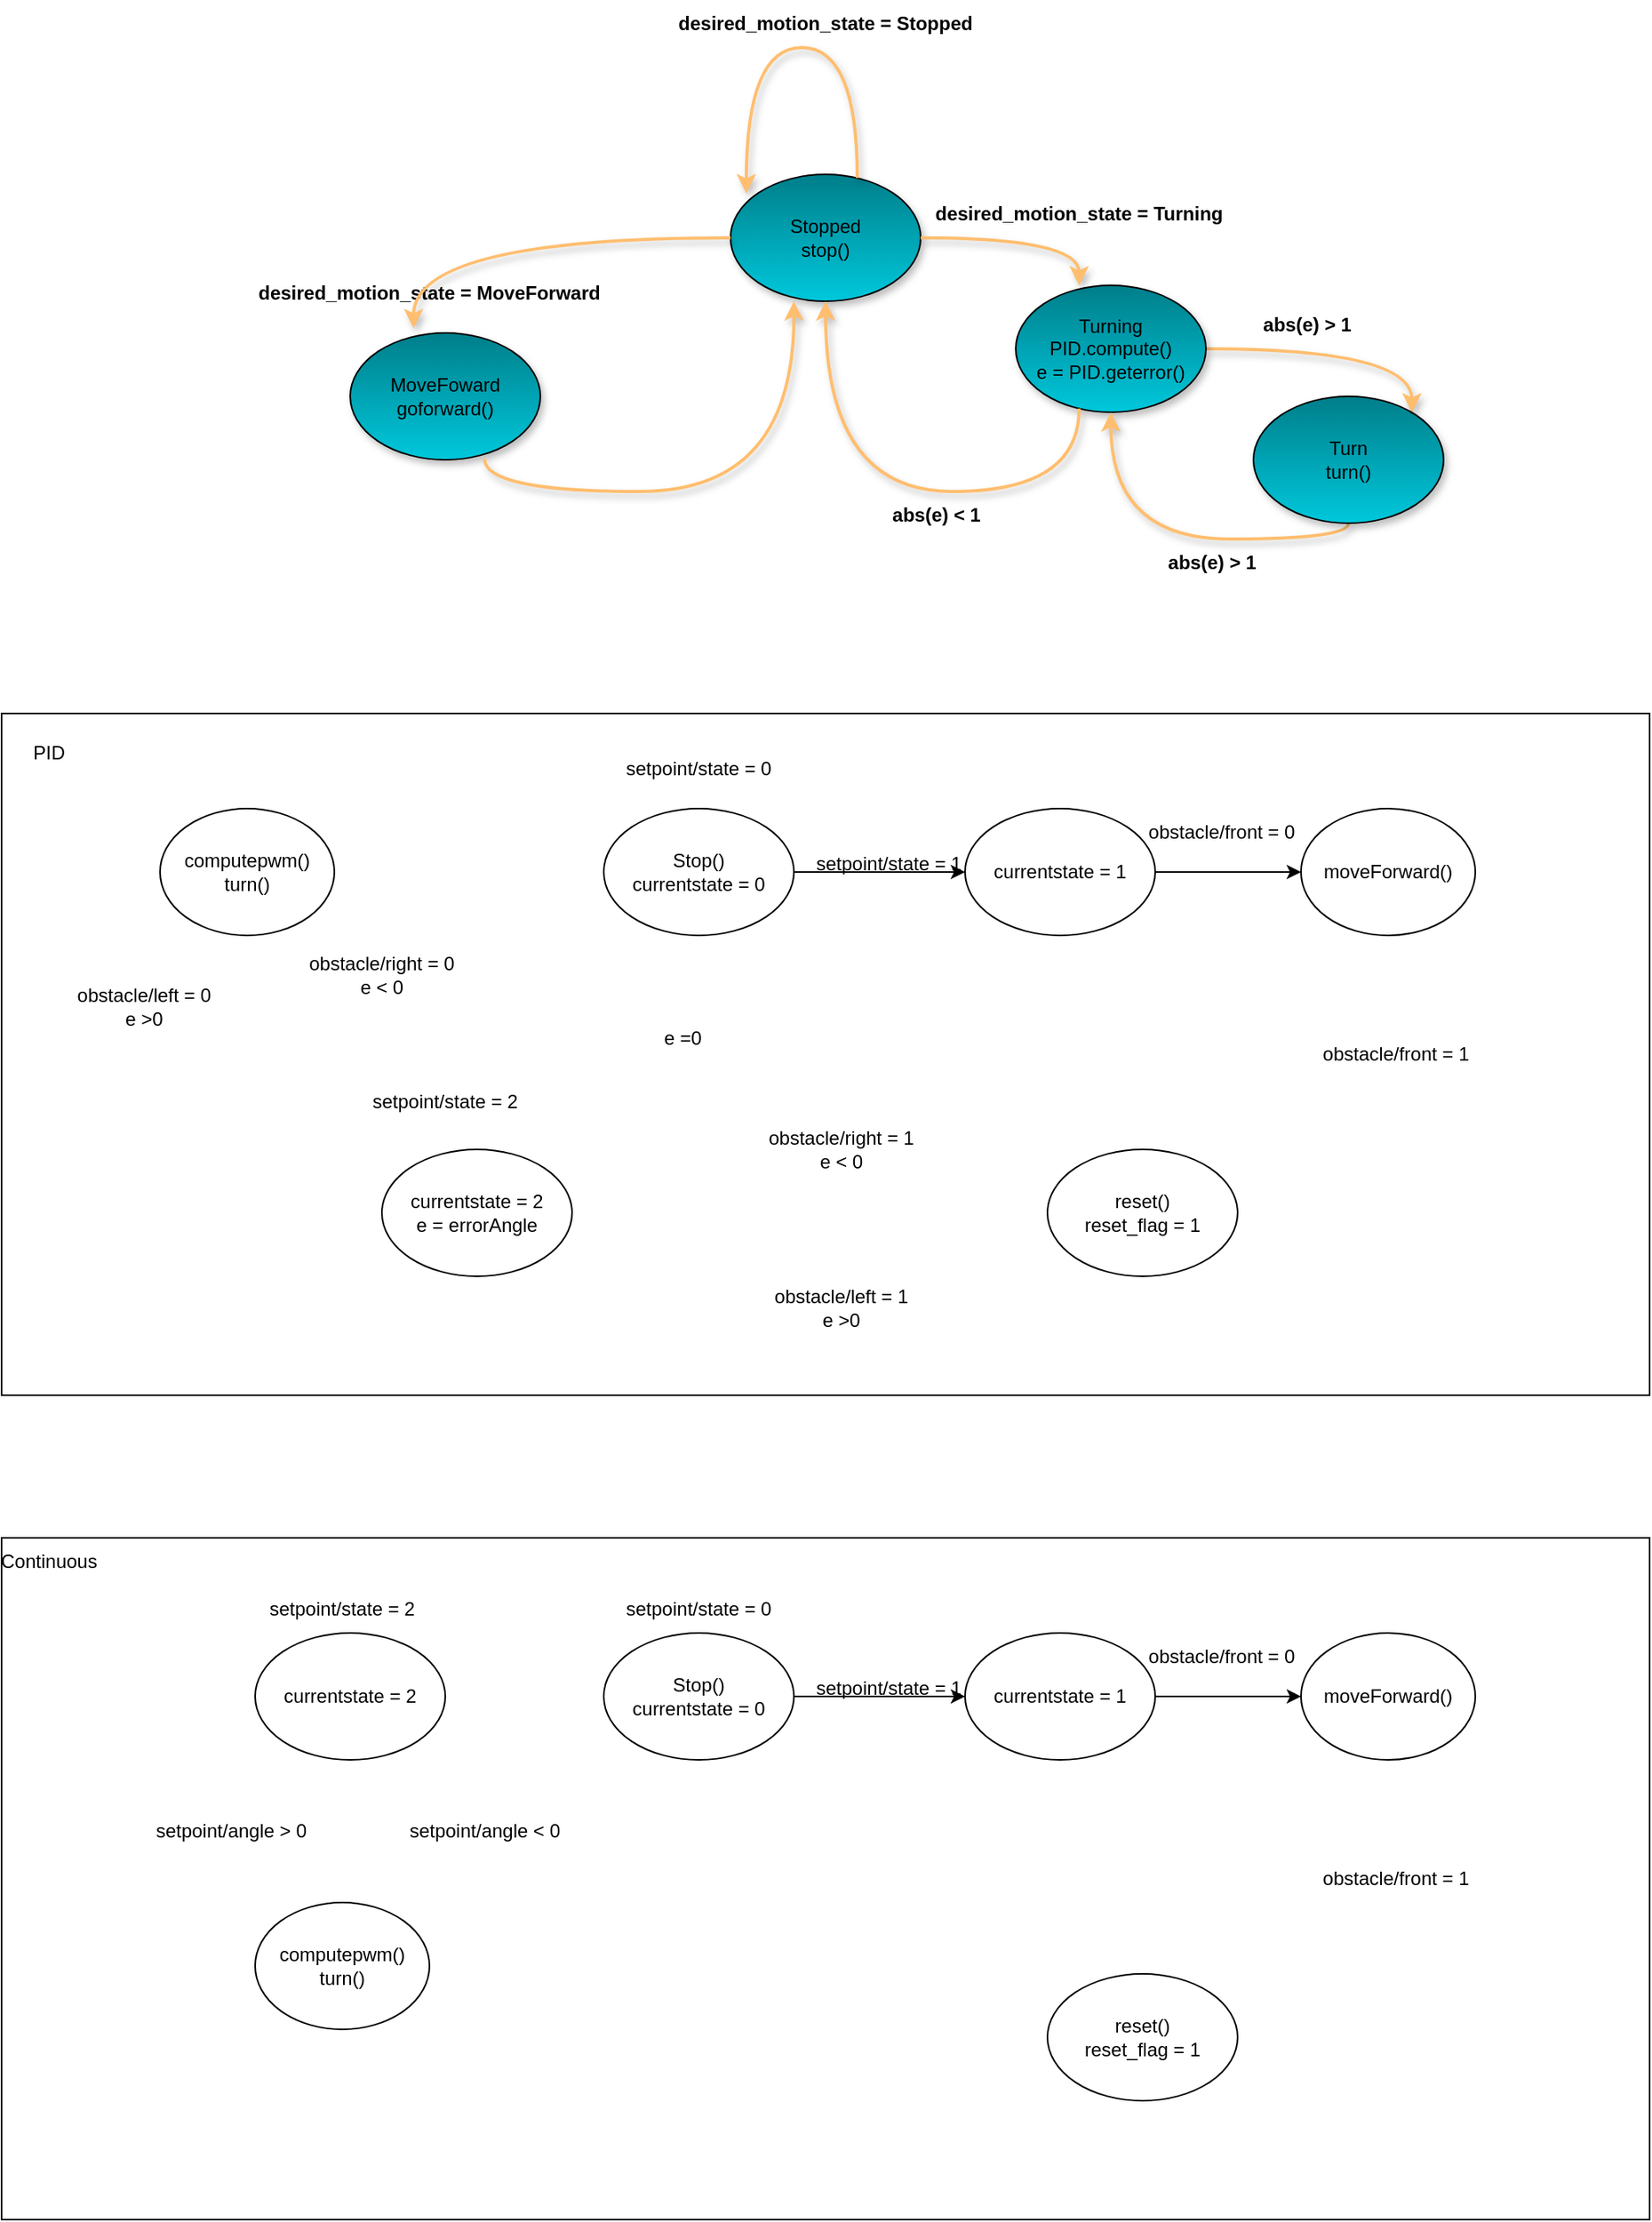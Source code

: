 <mxfile version="24.4.8" type="github">
  <diagram name="Page-1" id="vFwo0hFjRwJ0brIeQsAi">
    <mxGraphModel dx="2045" dy="580" grid="1" gridSize="10" guides="1" tooltips="1" connect="1" arrows="1" fold="1" page="1" pageScale="1" pageWidth="850" pageHeight="1100" math="0" shadow="0">
      <root>
        <mxCell id="0" />
        <mxCell id="1" parent="0" />
        <mxCell id="cYiKdupG9aeIK6uEBfiI-21" value="" style="rounded=0;whiteSpace=wrap;html=1;" vertex="1" parent="1">
          <mxGeometry x="-120" y="570" width="1040" height="430" as="geometry" />
        </mxCell>
        <mxCell id="PVeV4i3x_uw7YTpKDgrW-12" style="edgeStyle=orthogonalEdgeStyle;rounded=0;orthogonalLoop=1;jettySize=auto;html=1;curved=1;strokeColor=#ffbe6f;strokeWidth=2;flowAnimation=0;shadow=1;" parent="1" source="PVeV4i3x_uw7YTpKDgrW-4" target="PVeV4i3x_uw7YTpKDgrW-11" edge="1">
          <mxGeometry relative="1" as="geometry">
            <Array as="points">
              <mxPoint x="770" y="340" />
            </Array>
          </mxGeometry>
        </mxCell>
        <mxCell id="PVeV4i3x_uw7YTpKDgrW-4" value="&lt;div&gt;Turning&lt;/div&gt;&lt;div&gt;PID.compute()&lt;br&gt;&lt;/div&gt;&lt;div&gt;e = PID.geterror()&lt;br&gt;&lt;/div&gt;" style="ellipse;whiteSpace=wrap;html=1;fillColor=#007e8a;gradientColor=#00c8dc;shadow=1;" parent="1" vertex="1">
          <mxGeometry x="520" y="300" width="120" height="80" as="geometry" />
        </mxCell>
        <mxCell id="PVeV4i3x_uw7YTpKDgrW-5" value="&lt;div&gt;Stopped&lt;/div&gt;stop()" style="ellipse;whiteSpace=wrap;html=1;fillColor=#007e8a;gradientColor=#00c8dc;shadow=1;" parent="1" vertex="1">
          <mxGeometry x="340" y="230" width="120" height="80" as="geometry" />
        </mxCell>
        <mxCell id="PVeV4i3x_uw7YTpKDgrW-6" style="edgeStyle=orthogonalEdgeStyle;rounded=0;orthogonalLoop=1;jettySize=auto;html=1;curved=1;entryX=0.083;entryY=0.15;entryDx=0;entryDy=0;strokeColor=#ffbe6f;entryPerimeter=0;strokeWidth=2;flowAnimation=0;shadow=1;" parent="1" source="PVeV4i3x_uw7YTpKDgrW-5" target="PVeV4i3x_uw7YTpKDgrW-5" edge="1">
          <mxGeometry relative="1" as="geometry">
            <mxPoint x="300" y="210" as="sourcePoint" />
            <mxPoint x="330" y="270" as="targetPoint" />
            <Array as="points">
              <mxPoint x="420" y="150" />
              <mxPoint x="350" y="150" />
            </Array>
          </mxGeometry>
        </mxCell>
        <mxCell id="PVeV4i3x_uw7YTpKDgrW-7" value="&lt;b&gt;desired_motion_state = Stopped&lt;/b&gt;" style="text;html=1;align=center;verticalAlign=middle;whiteSpace=wrap;rounded=0;" parent="1" vertex="1">
          <mxGeometry x="290" y="120" width="220" height="30" as="geometry" />
        </mxCell>
        <mxCell id="PVeV4i3x_uw7YTpKDgrW-14" style="edgeStyle=orthogonalEdgeStyle;rounded=0;orthogonalLoop=1;jettySize=auto;html=1;entryX=0.5;entryY=1;entryDx=0;entryDy=0;curved=1;strokeColor=#ffbe6f;strokeWidth=2;flowAnimation=0;shadow=1;" parent="1" source="PVeV4i3x_uw7YTpKDgrW-11" target="PVeV4i3x_uw7YTpKDgrW-4" edge="1">
          <mxGeometry relative="1" as="geometry">
            <Array as="points">
              <mxPoint x="730" y="460" />
              <mxPoint x="580" y="460" />
            </Array>
          </mxGeometry>
        </mxCell>
        <mxCell id="PVeV4i3x_uw7YTpKDgrW-11" value="&lt;div&gt;Turn&lt;/div&gt;&lt;div&gt;turn()&lt;br&gt;&lt;/div&gt;" style="ellipse;whiteSpace=wrap;html=1;fillColor=#007e8a;gradientColor=#00c8dc;shadow=1;" parent="1" vertex="1">
          <mxGeometry x="670" y="370" width="120" height="80" as="geometry" />
        </mxCell>
        <mxCell id="PVeV4i3x_uw7YTpKDgrW-16" style="edgeStyle=orthogonalEdgeStyle;rounded=0;orthogonalLoop=1;jettySize=auto;html=1;entryX=0.333;entryY=0;entryDx=0;entryDy=0;entryPerimeter=0;curved=1;strokeColor=#ffbe6f;strokeWidth=2;flowAnimation=0;shadow=1;" parent="1" source="PVeV4i3x_uw7YTpKDgrW-5" target="PVeV4i3x_uw7YTpKDgrW-4" edge="1">
          <mxGeometry relative="1" as="geometry" />
        </mxCell>
        <mxCell id="PVeV4i3x_uw7YTpKDgrW-17" value="&lt;b&gt;desired_motion_state = Turning&lt;/b&gt;" style="text;html=1;align=center;verticalAlign=middle;whiteSpace=wrap;rounded=0;" parent="1" vertex="1">
          <mxGeometry x="450" y="240" width="220" height="30" as="geometry" />
        </mxCell>
        <mxCell id="PVeV4i3x_uw7YTpKDgrW-19" value="&lt;b&gt;abs(e) &amp;gt; 1&lt;/b&gt;" style="text;html=1;align=center;verticalAlign=middle;whiteSpace=wrap;rounded=0;" parent="1" vertex="1">
          <mxGeometry x="660" y="310" width="88" height="30" as="geometry" />
        </mxCell>
        <mxCell id="PVeV4i3x_uw7YTpKDgrW-20" value="&lt;b&gt;abs(e) &amp;gt; 1&lt;/b&gt;" style="text;html=1;align=center;verticalAlign=middle;whiteSpace=wrap;rounded=0;" parent="1" vertex="1">
          <mxGeometry x="600" y="460" width="88" height="30" as="geometry" />
        </mxCell>
        <mxCell id="PVeV4i3x_uw7YTpKDgrW-26" value="&lt;div&gt;MoveFoward&lt;/div&gt;&lt;div&gt;goforward()&lt;br&gt;&lt;/div&gt;" style="ellipse;whiteSpace=wrap;html=1;fillColor=#007e8a;gradientColor=#00c8dc;shadow=1;" parent="1" vertex="1">
          <mxGeometry x="100" y="330" width="120" height="80" as="geometry" />
        </mxCell>
        <mxCell id="PVeV4i3x_uw7YTpKDgrW-28" value="&lt;b&gt;desired_motion_state = MoveForward&lt;/b&gt;" style="text;html=1;align=center;verticalAlign=middle;whiteSpace=wrap;rounded=0;" parent="1" vertex="1">
          <mxGeometry x="40" y="290" width="220" height="30" as="geometry" />
        </mxCell>
        <mxCell id="PVeV4i3x_uw7YTpKDgrW-29" value="" style="edgeStyle=orthogonalEdgeStyle;rounded=0;orthogonalLoop=1;jettySize=auto;html=1;entryX=0.5;entryY=1;entryDx=0;entryDy=0;curved=1;strokeColor=#ffbe6f;strokeWidth=2;flowAnimation=0;shadow=1;" parent="1" source="PVeV4i3x_uw7YTpKDgrW-4" target="PVeV4i3x_uw7YTpKDgrW-5" edge="1">
          <mxGeometry relative="1" as="geometry">
            <mxPoint x="560" y="378" as="sourcePoint" />
            <mxPoint x="460" y="460" as="targetPoint" />
            <Array as="points">
              <mxPoint x="560" y="430" />
              <mxPoint x="400" y="430" />
            </Array>
          </mxGeometry>
        </mxCell>
        <mxCell id="PVeV4i3x_uw7YTpKDgrW-30" value="&lt;b&gt;abs(e) &amp;lt; 1&lt;/b&gt;" style="text;html=1;align=center;verticalAlign=middle;whiteSpace=wrap;rounded=0;" parent="1" vertex="1">
          <mxGeometry x="425" y="430" width="90" height="30" as="geometry" />
        </mxCell>
        <mxCell id="PVeV4i3x_uw7YTpKDgrW-31" style="edgeStyle=orthogonalEdgeStyle;rounded=0;orthogonalLoop=1;jettySize=auto;html=1;entryX=0.333;entryY=-0.037;entryDx=0;entryDy=0;entryPerimeter=0;curved=1;strokeWidth=2;strokeColor=#ffbe6f;flowAnimation=0;shadow=1;" parent="1" source="PVeV4i3x_uw7YTpKDgrW-5" target="PVeV4i3x_uw7YTpKDgrW-26" edge="1">
          <mxGeometry relative="1" as="geometry" />
        </mxCell>
        <mxCell id="PVeV4i3x_uw7YTpKDgrW-32" style="edgeStyle=orthogonalEdgeStyle;rounded=0;orthogonalLoop=1;jettySize=auto;html=1;curved=1;strokeWidth=2;strokeColor=#ffbe6f;flowAnimation=0;shadow=1;exitX=0.706;exitY=0.992;exitDx=0;exitDy=0;exitPerimeter=0;" parent="1" source="PVeV4i3x_uw7YTpKDgrW-26" edge="1">
          <mxGeometry relative="1" as="geometry">
            <mxPoint x="230" y="480" as="sourcePoint" />
            <mxPoint x="380" y="310" as="targetPoint" />
          </mxGeometry>
        </mxCell>
        <mxCell id="cYiKdupG9aeIK6uEBfiI-19" style="edgeStyle=orthogonalEdgeStyle;rounded=0;orthogonalLoop=1;jettySize=auto;html=1;entryX=0;entryY=0.5;entryDx=0;entryDy=0;" edge="1" parent="1" source="cYiKdupG9aeIK6uEBfiI-2" target="cYiKdupG9aeIK6uEBfiI-4">
          <mxGeometry relative="1" as="geometry" />
        </mxCell>
        <mxCell id="cYiKdupG9aeIK6uEBfiI-2" value="&lt;div&gt;Stop()&lt;/div&gt;&lt;div&gt;currentstate = 0&lt;br&gt;&lt;/div&gt;" style="ellipse;whiteSpace=wrap;html=1;" vertex="1" parent="1">
          <mxGeometry x="260" y="630" width="120" height="80" as="geometry" />
        </mxCell>
        <mxCell id="cYiKdupG9aeIK6uEBfiI-3" value="setpoint/state = 0" style="text;html=1;align=center;verticalAlign=middle;whiteSpace=wrap;rounded=0;" vertex="1" parent="1">
          <mxGeometry x="260" y="590" width="120" height="30" as="geometry" />
        </mxCell>
        <mxCell id="cYiKdupG9aeIK6uEBfiI-20" style="edgeStyle=orthogonalEdgeStyle;rounded=0;orthogonalLoop=1;jettySize=auto;html=1;" edge="1" parent="1" source="cYiKdupG9aeIK6uEBfiI-4" target="cYiKdupG9aeIK6uEBfiI-9">
          <mxGeometry relative="1" as="geometry" />
        </mxCell>
        <mxCell id="cYiKdupG9aeIK6uEBfiI-4" value="&lt;div&gt;currentstate = 1&lt;/div&gt;" style="ellipse;whiteSpace=wrap;html=1;" vertex="1" parent="1">
          <mxGeometry x="488" y="630" width="120" height="80" as="geometry" />
        </mxCell>
        <mxCell id="cYiKdupG9aeIK6uEBfiI-5" value="&lt;div&gt;setpoint/state = 1&lt;br&gt;&lt;/div&gt;" style="text;html=1;align=center;verticalAlign=middle;whiteSpace=wrap;rounded=0;" vertex="1" parent="1">
          <mxGeometry x="380" y="650" width="120" height="30" as="geometry" />
        </mxCell>
        <mxCell id="cYiKdupG9aeIK6uEBfiI-6" value="&lt;div&gt;obstacle/front = 1&lt;/div&gt;" style="text;html=1;align=center;verticalAlign=middle;whiteSpace=wrap;rounded=0;" vertex="1" parent="1">
          <mxGeometry x="700" y="770" width="120" height="30" as="geometry" />
        </mxCell>
        <mxCell id="cYiKdupG9aeIK6uEBfiI-7" value="&lt;div&gt;obstacle/front = 0&lt;br&gt;&lt;/div&gt;" style="text;html=1;align=center;verticalAlign=middle;whiteSpace=wrap;rounded=0;" vertex="1" parent="1">
          <mxGeometry x="590" y="630" width="120" height="30" as="geometry" />
        </mxCell>
        <mxCell id="cYiKdupG9aeIK6uEBfiI-8" value="&lt;div&gt;reset()&lt;/div&gt;&lt;div&gt;reset_flag = 1&lt;br&gt;&lt;/div&gt;" style="ellipse;whiteSpace=wrap;html=1;" vertex="1" parent="1">
          <mxGeometry x="540" y="845" width="120" height="80" as="geometry" />
        </mxCell>
        <mxCell id="cYiKdupG9aeIK6uEBfiI-9" value="moveForward()" style="ellipse;whiteSpace=wrap;html=1;" vertex="1" parent="1">
          <mxGeometry x="700" y="630" width="110" height="80" as="geometry" />
        </mxCell>
        <mxCell id="cYiKdupG9aeIK6uEBfiI-10" value="&lt;div&gt;setpoint/state = 2&lt;br&gt;&lt;/div&gt;" style="text;html=1;align=center;verticalAlign=middle;whiteSpace=wrap;rounded=0;" vertex="1" parent="1">
          <mxGeometry x="100" y="800" width="120" height="30" as="geometry" />
        </mxCell>
        <mxCell id="cYiKdupG9aeIK6uEBfiI-11" value="&lt;div&gt;currentstate = 2&lt;br&gt;&lt;/div&gt;e = errorAngle" style="ellipse;whiteSpace=wrap;html=1;" vertex="1" parent="1">
          <mxGeometry x="120" y="845" width="120" height="80" as="geometry" />
        </mxCell>
        <mxCell id="cYiKdupG9aeIK6uEBfiI-12" value="&lt;div&gt;obstacle/left = 1&lt;/div&gt;&lt;div&gt;e &amp;gt;0&lt;br&gt;&lt;/div&gt;" style="text;html=1;align=center;verticalAlign=middle;whiteSpace=wrap;rounded=0;" vertex="1" parent="1">
          <mxGeometry x="350" y="930" width="120" height="30" as="geometry" />
        </mxCell>
        <mxCell id="cYiKdupG9aeIK6uEBfiI-14" value="&lt;div&gt;obstacle/right = 1&lt;/div&gt;&lt;div&gt;e &amp;lt; 0&lt;br&gt;&lt;/div&gt;" style="text;html=1;align=center;verticalAlign=middle;whiteSpace=wrap;rounded=0;" vertex="1" parent="1">
          <mxGeometry x="350" y="830" width="120" height="30" as="geometry" />
        </mxCell>
        <mxCell id="cYiKdupG9aeIK6uEBfiI-15" value="&lt;div&gt;obstacle/left = 0&lt;br&gt;&lt;/div&gt;&lt;div&gt;e &amp;gt;0&lt;br&gt;&lt;/div&gt;" style="text;html=1;align=center;verticalAlign=middle;whiteSpace=wrap;rounded=0;" vertex="1" parent="1">
          <mxGeometry x="-90" y="740" width="120" height="30" as="geometry" />
        </mxCell>
        <mxCell id="cYiKdupG9aeIK6uEBfiI-16" value="&lt;div&gt;obstacle/right = 0&lt;br&gt;&lt;/div&gt;&lt;div&gt;e &amp;lt; 0&lt;br&gt;&lt;/div&gt;" style="text;html=1;align=center;verticalAlign=middle;whiteSpace=wrap;rounded=0;" vertex="1" parent="1">
          <mxGeometry x="60" y="720" width="120" height="30" as="geometry" />
        </mxCell>
        <mxCell id="cYiKdupG9aeIK6uEBfiI-17" value="&lt;div&gt;computepwm()&lt;br&gt;&lt;/div&gt;&lt;div&gt;turn()&lt;/div&gt;" style="ellipse;whiteSpace=wrap;html=1;" vertex="1" parent="1">
          <mxGeometry x="-20" y="630" width="110" height="80" as="geometry" />
        </mxCell>
        <mxCell id="cYiKdupG9aeIK6uEBfiI-18" value="e =0" style="text;html=1;align=center;verticalAlign=middle;whiteSpace=wrap;rounded=0;" vertex="1" parent="1">
          <mxGeometry x="250" y="760" width="120" height="30" as="geometry" />
        </mxCell>
        <mxCell id="cYiKdupG9aeIK6uEBfiI-22" value="PID" style="text;html=1;align=center;verticalAlign=middle;whiteSpace=wrap;rounded=0;" vertex="1" parent="1">
          <mxGeometry x="-120" y="580" width="60" height="30" as="geometry" />
        </mxCell>
        <mxCell id="cYiKdupG9aeIK6uEBfiI-23" value="" style="rounded=0;whiteSpace=wrap;html=1;" vertex="1" parent="1">
          <mxGeometry x="-120" y="1090" width="1040" height="430" as="geometry" />
        </mxCell>
        <mxCell id="cYiKdupG9aeIK6uEBfiI-24" style="edgeStyle=orthogonalEdgeStyle;rounded=0;orthogonalLoop=1;jettySize=auto;html=1;entryX=0;entryY=0.5;entryDx=0;entryDy=0;" edge="1" parent="1" source="cYiKdupG9aeIK6uEBfiI-25" target="cYiKdupG9aeIK6uEBfiI-28">
          <mxGeometry relative="1" as="geometry" />
        </mxCell>
        <mxCell id="cYiKdupG9aeIK6uEBfiI-25" value="&lt;div&gt;Stop()&lt;/div&gt;&lt;div&gt;currentstate = 0&lt;br&gt;&lt;/div&gt;" style="ellipse;whiteSpace=wrap;html=1;" vertex="1" parent="1">
          <mxGeometry x="260" y="1150" width="120" height="80" as="geometry" />
        </mxCell>
        <mxCell id="cYiKdupG9aeIK6uEBfiI-26" value="setpoint/state = 0" style="text;html=1;align=center;verticalAlign=middle;whiteSpace=wrap;rounded=0;" vertex="1" parent="1">
          <mxGeometry x="260" y="1120" width="120" height="30" as="geometry" />
        </mxCell>
        <mxCell id="cYiKdupG9aeIK6uEBfiI-27" style="edgeStyle=orthogonalEdgeStyle;rounded=0;orthogonalLoop=1;jettySize=auto;html=1;" edge="1" parent="1" source="cYiKdupG9aeIK6uEBfiI-28" target="cYiKdupG9aeIK6uEBfiI-33">
          <mxGeometry relative="1" as="geometry" />
        </mxCell>
        <mxCell id="cYiKdupG9aeIK6uEBfiI-28" value="&lt;div&gt;currentstate = 1&lt;/div&gt;" style="ellipse;whiteSpace=wrap;html=1;" vertex="1" parent="1">
          <mxGeometry x="488" y="1150" width="120" height="80" as="geometry" />
        </mxCell>
        <mxCell id="cYiKdupG9aeIK6uEBfiI-29" value="&lt;div&gt;setpoint/state = 1&lt;br&gt;&lt;/div&gt;" style="text;html=1;align=center;verticalAlign=middle;whiteSpace=wrap;rounded=0;" vertex="1" parent="1">
          <mxGeometry x="380" y="1170" width="120" height="30" as="geometry" />
        </mxCell>
        <mxCell id="cYiKdupG9aeIK6uEBfiI-30" value="&lt;div&gt;obstacle/front = 1&lt;/div&gt;" style="text;html=1;align=center;verticalAlign=middle;whiteSpace=wrap;rounded=0;" vertex="1" parent="1">
          <mxGeometry x="700" y="1290" width="120" height="30" as="geometry" />
        </mxCell>
        <mxCell id="cYiKdupG9aeIK6uEBfiI-31" value="&lt;div&gt;obstacle/front = 0&lt;br&gt;&lt;/div&gt;" style="text;html=1;align=center;verticalAlign=middle;whiteSpace=wrap;rounded=0;" vertex="1" parent="1">
          <mxGeometry x="590" y="1150" width="120" height="30" as="geometry" />
        </mxCell>
        <mxCell id="cYiKdupG9aeIK6uEBfiI-32" value="&lt;div&gt;reset()&lt;/div&gt;&lt;div&gt;reset_flag = 1&lt;br&gt;&lt;/div&gt;" style="ellipse;whiteSpace=wrap;html=1;" vertex="1" parent="1">
          <mxGeometry x="540" y="1365" width="120" height="80" as="geometry" />
        </mxCell>
        <mxCell id="cYiKdupG9aeIK6uEBfiI-33" value="moveForward()" style="ellipse;whiteSpace=wrap;html=1;" vertex="1" parent="1">
          <mxGeometry x="700" y="1150" width="110" height="80" as="geometry" />
        </mxCell>
        <mxCell id="cYiKdupG9aeIK6uEBfiI-34" value="&lt;div&gt;setpoint/state = 2&lt;br&gt;&lt;/div&gt;" style="text;html=1;align=center;verticalAlign=middle;whiteSpace=wrap;rounded=0;" vertex="1" parent="1">
          <mxGeometry x="35" y="1120" width="120" height="30" as="geometry" />
        </mxCell>
        <mxCell id="cYiKdupG9aeIK6uEBfiI-35" value="&lt;div&gt;currentstate = 2&lt;br&gt;&lt;/div&gt;" style="ellipse;whiteSpace=wrap;html=1;" vertex="1" parent="1">
          <mxGeometry x="40" y="1150" width="120" height="80" as="geometry" />
        </mxCell>
        <mxCell id="cYiKdupG9aeIK6uEBfiI-40" value="&lt;div&gt;computepwm()&lt;br&gt;&lt;/div&gt;&lt;div&gt;turn()&lt;/div&gt;" style="ellipse;whiteSpace=wrap;html=1;" vertex="1" parent="1">
          <mxGeometry x="40" y="1320" width="110" height="80" as="geometry" />
        </mxCell>
        <mxCell id="cYiKdupG9aeIK6uEBfiI-42" value="Continuous" style="text;html=1;align=center;verticalAlign=middle;whiteSpace=wrap;rounded=0;" vertex="1" parent="1">
          <mxGeometry x="-120" y="1090" width="60" height="30" as="geometry" />
        </mxCell>
        <mxCell id="cYiKdupG9aeIK6uEBfiI-43" value="setpoint/angle &amp;gt; 0" style="text;html=1;align=center;verticalAlign=middle;whiteSpace=wrap;rounded=0;" vertex="1" parent="1">
          <mxGeometry x="-30" y="1260" width="110" height="30" as="geometry" />
        </mxCell>
        <mxCell id="cYiKdupG9aeIK6uEBfiI-44" value="setpoint/angle &amp;lt; 0" style="text;html=1;align=center;verticalAlign=middle;whiteSpace=wrap;rounded=0;" vertex="1" parent="1">
          <mxGeometry x="130" y="1260" width="110" height="30" as="geometry" />
        </mxCell>
      </root>
    </mxGraphModel>
  </diagram>
</mxfile>
